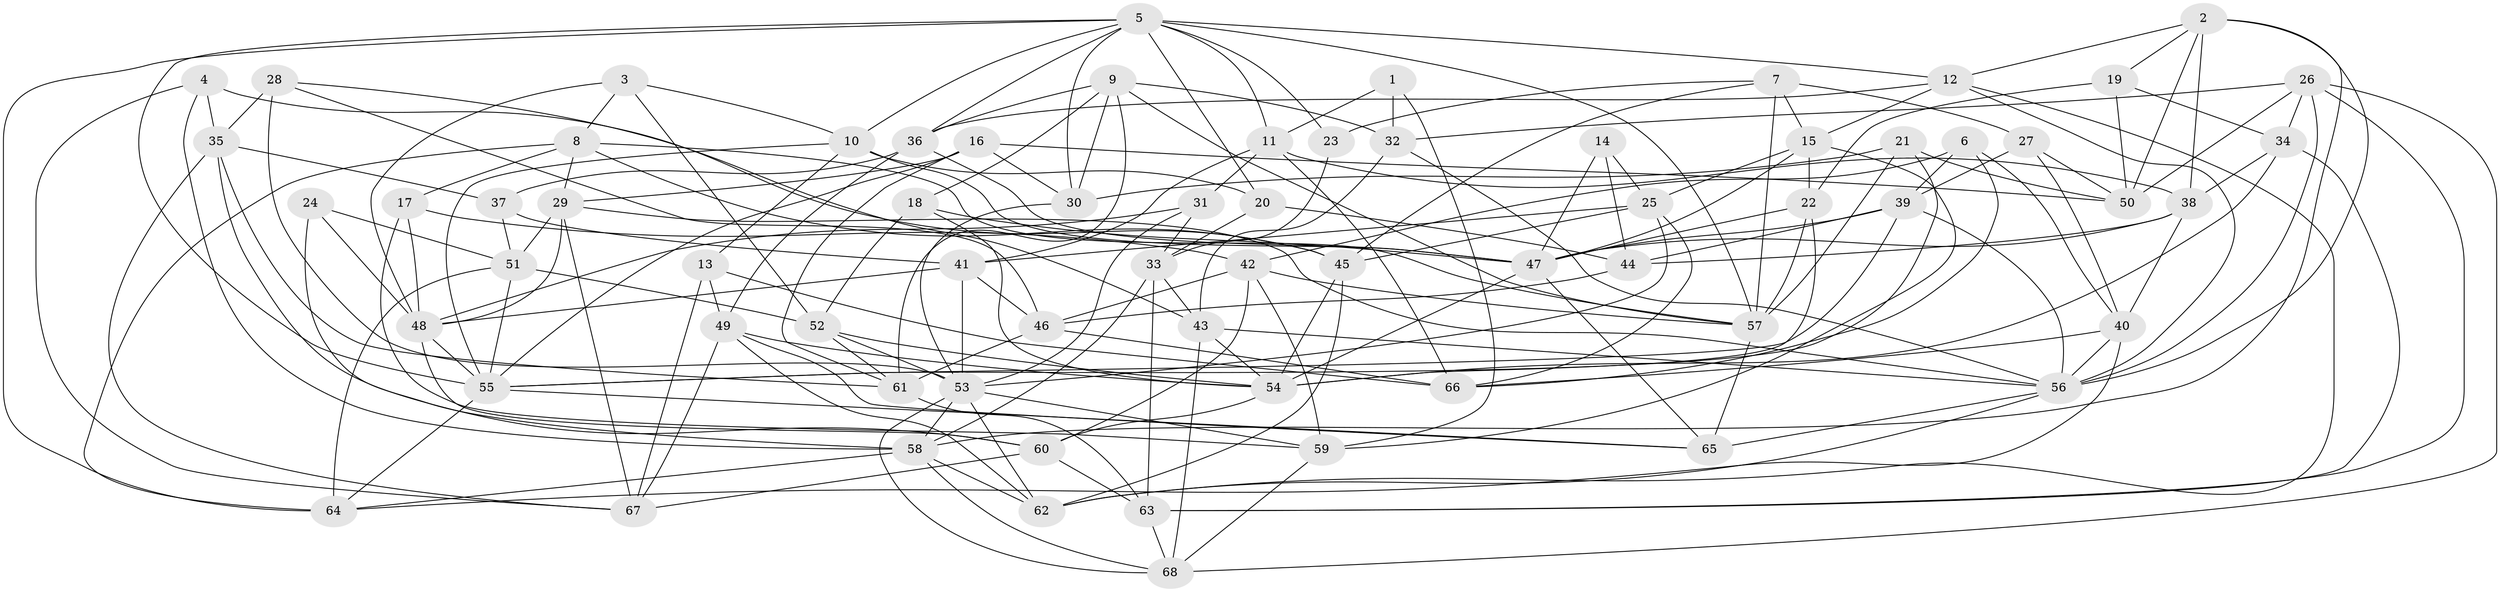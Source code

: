 // original degree distribution, {4: 1.0}
// Generated by graph-tools (version 1.1) at 2025/26/03/09/25 03:26:53]
// undirected, 68 vertices, 195 edges
graph export_dot {
graph [start="1"]
  node [color=gray90,style=filled];
  1;
  2;
  3;
  4;
  5;
  6;
  7;
  8;
  9;
  10;
  11;
  12;
  13;
  14;
  15;
  16;
  17;
  18;
  19;
  20;
  21;
  22;
  23;
  24;
  25;
  26;
  27;
  28;
  29;
  30;
  31;
  32;
  33;
  34;
  35;
  36;
  37;
  38;
  39;
  40;
  41;
  42;
  43;
  44;
  45;
  46;
  47;
  48;
  49;
  50;
  51;
  52;
  53;
  54;
  55;
  56;
  57;
  58;
  59;
  60;
  61;
  62;
  63;
  64;
  65;
  66;
  67;
  68;
  1 -- 11 [weight=1.0];
  1 -- 32 [weight=2.0];
  1 -- 59 [weight=1.0];
  2 -- 12 [weight=1.0];
  2 -- 19 [weight=1.0];
  2 -- 38 [weight=1.0];
  2 -- 50 [weight=1.0];
  2 -- 56 [weight=1.0];
  2 -- 58 [weight=1.0];
  3 -- 8 [weight=1.0];
  3 -- 10 [weight=1.0];
  3 -- 48 [weight=1.0];
  3 -- 52 [weight=1.0];
  4 -- 35 [weight=1.0];
  4 -- 45 [weight=1.0];
  4 -- 58 [weight=1.0];
  4 -- 67 [weight=1.0];
  5 -- 10 [weight=1.0];
  5 -- 11 [weight=1.0];
  5 -- 12 [weight=1.0];
  5 -- 20 [weight=1.0];
  5 -- 23 [weight=1.0];
  5 -- 30 [weight=1.0];
  5 -- 36 [weight=1.0];
  5 -- 55 [weight=1.0];
  5 -- 57 [weight=1.0];
  5 -- 64 [weight=1.0];
  6 -- 39 [weight=1.0];
  6 -- 40 [weight=1.0];
  6 -- 42 [weight=1.0];
  6 -- 66 [weight=1.0];
  7 -- 15 [weight=1.0];
  7 -- 23 [weight=2.0];
  7 -- 27 [weight=1.0];
  7 -- 45 [weight=1.0];
  7 -- 57 [weight=1.0];
  8 -- 17 [weight=1.0];
  8 -- 29 [weight=1.0];
  8 -- 45 [weight=1.0];
  8 -- 57 [weight=1.0];
  8 -- 64 [weight=1.0];
  9 -- 18 [weight=1.0];
  9 -- 30 [weight=1.0];
  9 -- 32 [weight=1.0];
  9 -- 36 [weight=1.0];
  9 -- 57 [weight=1.0];
  9 -- 61 [weight=1.0];
  10 -- 13 [weight=1.0];
  10 -- 20 [weight=1.0];
  10 -- 47 [weight=1.0];
  10 -- 55 [weight=1.0];
  11 -- 31 [weight=1.0];
  11 -- 38 [weight=1.0];
  11 -- 41 [weight=1.0];
  11 -- 66 [weight=1.0];
  12 -- 15 [weight=1.0];
  12 -- 36 [weight=1.0];
  12 -- 56 [weight=1.0];
  12 -- 62 [weight=1.0];
  13 -- 49 [weight=1.0];
  13 -- 66 [weight=1.0];
  13 -- 67 [weight=1.0];
  14 -- 25 [weight=1.0];
  14 -- 44 [weight=2.0];
  14 -- 47 [weight=1.0];
  15 -- 22 [weight=1.0];
  15 -- 25 [weight=1.0];
  15 -- 47 [weight=1.0];
  15 -- 59 [weight=1.0];
  16 -- 29 [weight=1.0];
  16 -- 30 [weight=2.0];
  16 -- 50 [weight=1.0];
  16 -- 55 [weight=1.0];
  16 -- 61 [weight=1.0];
  17 -- 42 [weight=1.0];
  17 -- 48 [weight=1.0];
  17 -- 59 [weight=1.0];
  18 -- 47 [weight=1.0];
  18 -- 52 [weight=1.0];
  18 -- 54 [weight=1.0];
  19 -- 22 [weight=1.0];
  19 -- 34 [weight=1.0];
  19 -- 50 [weight=1.0];
  20 -- 33 [weight=1.0];
  20 -- 44 [weight=1.0];
  21 -- 30 [weight=1.0];
  21 -- 50 [weight=1.0];
  21 -- 55 [weight=1.0];
  21 -- 57 [weight=1.0];
  22 -- 47 [weight=1.0];
  22 -- 54 [weight=1.0];
  22 -- 57 [weight=2.0];
  23 -- 33 [weight=1.0];
  24 -- 48 [weight=2.0];
  24 -- 51 [weight=1.0];
  24 -- 58 [weight=1.0];
  25 -- 41 [weight=1.0];
  25 -- 45 [weight=1.0];
  25 -- 53 [weight=1.0];
  25 -- 66 [weight=1.0];
  26 -- 32 [weight=1.0];
  26 -- 34 [weight=1.0];
  26 -- 50 [weight=1.0];
  26 -- 56 [weight=1.0];
  26 -- 63 [weight=1.0];
  26 -- 68 [weight=1.0];
  27 -- 39 [weight=1.0];
  27 -- 40 [weight=1.0];
  27 -- 50 [weight=1.0];
  28 -- 35 [weight=1.0];
  28 -- 43 [weight=1.0];
  28 -- 46 [weight=1.0];
  28 -- 53 [weight=1.0];
  29 -- 48 [weight=1.0];
  29 -- 51 [weight=1.0];
  29 -- 56 [weight=1.0];
  29 -- 67 [weight=1.0];
  30 -- 53 [weight=1.0];
  31 -- 33 [weight=1.0];
  31 -- 48 [weight=1.0];
  31 -- 53 [weight=1.0];
  32 -- 43 [weight=1.0];
  32 -- 56 [weight=1.0];
  33 -- 43 [weight=1.0];
  33 -- 58 [weight=1.0];
  33 -- 63 [weight=1.0];
  34 -- 38 [weight=1.0];
  34 -- 54 [weight=2.0];
  34 -- 63 [weight=1.0];
  35 -- 37 [weight=1.0];
  35 -- 60 [weight=1.0];
  35 -- 61 [weight=1.0];
  35 -- 67 [weight=1.0];
  36 -- 37 [weight=1.0];
  36 -- 47 [weight=1.0];
  36 -- 49 [weight=1.0];
  37 -- 41 [weight=1.0];
  37 -- 51 [weight=1.0];
  38 -- 40 [weight=1.0];
  38 -- 44 [weight=1.0];
  38 -- 47 [weight=1.0];
  39 -- 44 [weight=1.0];
  39 -- 47 [weight=1.0];
  39 -- 55 [weight=1.0];
  39 -- 56 [weight=1.0];
  40 -- 56 [weight=1.0];
  40 -- 64 [weight=1.0];
  40 -- 66 [weight=1.0];
  41 -- 46 [weight=1.0];
  41 -- 48 [weight=1.0];
  41 -- 53 [weight=1.0];
  42 -- 46 [weight=1.0];
  42 -- 57 [weight=1.0];
  42 -- 59 [weight=1.0];
  42 -- 60 [weight=1.0];
  43 -- 54 [weight=1.0];
  43 -- 56 [weight=1.0];
  43 -- 68 [weight=1.0];
  44 -- 46 [weight=1.0];
  45 -- 54 [weight=1.0];
  45 -- 62 [weight=1.0];
  46 -- 61 [weight=1.0];
  46 -- 66 [weight=1.0];
  47 -- 54 [weight=1.0];
  47 -- 65 [weight=1.0];
  48 -- 55 [weight=2.0];
  48 -- 60 [weight=1.0];
  49 -- 54 [weight=1.0];
  49 -- 62 [weight=1.0];
  49 -- 65 [weight=1.0];
  49 -- 67 [weight=1.0];
  51 -- 52 [weight=1.0];
  51 -- 55 [weight=1.0];
  51 -- 64 [weight=1.0];
  52 -- 53 [weight=1.0];
  52 -- 54 [weight=1.0];
  52 -- 61 [weight=1.0];
  53 -- 58 [weight=1.0];
  53 -- 59 [weight=1.0];
  53 -- 62 [weight=1.0];
  53 -- 68 [weight=1.0];
  54 -- 60 [weight=1.0];
  55 -- 64 [weight=1.0];
  55 -- 65 [weight=1.0];
  56 -- 62 [weight=1.0];
  56 -- 65 [weight=1.0];
  57 -- 65 [weight=2.0];
  58 -- 62 [weight=1.0];
  58 -- 64 [weight=1.0];
  58 -- 68 [weight=1.0];
  59 -- 68 [weight=1.0];
  60 -- 63 [weight=1.0];
  60 -- 67 [weight=1.0];
  61 -- 63 [weight=1.0];
  63 -- 68 [weight=1.0];
}
